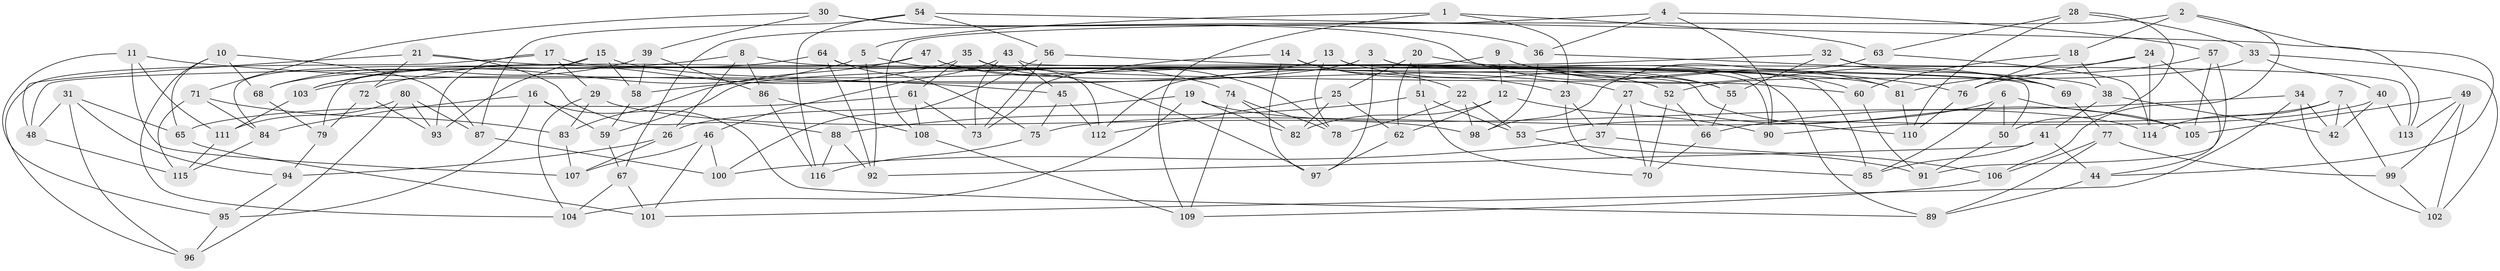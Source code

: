 // Generated by graph-tools (version 1.1) at 2025/16/03/09/25 04:16:21]
// undirected, 116 vertices, 232 edges
graph export_dot {
graph [start="1"]
  node [color=gray90,style=filled];
  1;
  2;
  3;
  4;
  5;
  6;
  7;
  8;
  9;
  10;
  11;
  12;
  13;
  14;
  15;
  16;
  17;
  18;
  19;
  20;
  21;
  22;
  23;
  24;
  25;
  26;
  27;
  28;
  29;
  30;
  31;
  32;
  33;
  34;
  35;
  36;
  37;
  38;
  39;
  40;
  41;
  42;
  43;
  44;
  45;
  46;
  47;
  48;
  49;
  50;
  51;
  52;
  53;
  54;
  55;
  56;
  57;
  58;
  59;
  60;
  61;
  62;
  63;
  64;
  65;
  66;
  67;
  68;
  69;
  70;
  71;
  72;
  73;
  74;
  75;
  76;
  77;
  78;
  79;
  80;
  81;
  82;
  83;
  84;
  85;
  86;
  87;
  88;
  89;
  90;
  91;
  92;
  93;
  94;
  95;
  96;
  97;
  98;
  99;
  100;
  101;
  102;
  103;
  104;
  105;
  106;
  107;
  108;
  109;
  110;
  111;
  112;
  113;
  114;
  115;
  116;
  1 -- 63;
  1 -- 5;
  1 -- 23;
  1 -- 109;
  2 -- 67;
  2 -- 106;
  2 -- 44;
  2 -- 18;
  3 -- 85;
  3 -- 89;
  3 -- 58;
  3 -- 97;
  4 -- 90;
  4 -- 57;
  4 -- 108;
  4 -- 36;
  5 -- 74;
  5 -- 103;
  5 -- 92;
  6 -- 50;
  6 -- 105;
  6 -- 85;
  6 -- 75;
  7 -- 99;
  7 -- 114;
  7 -- 42;
  7 -- 90;
  8 -- 103;
  8 -- 26;
  8 -- 81;
  8 -- 86;
  9 -- 69;
  9 -- 48;
  9 -- 12;
  9 -- 81;
  10 -- 68;
  10 -- 87;
  10 -- 65;
  10 -- 104;
  11 -- 107;
  11 -- 45;
  11 -- 95;
  11 -- 111;
  12 -- 62;
  12 -- 82;
  12 -- 90;
  13 -- 78;
  13 -- 90;
  13 -- 103;
  13 -- 55;
  14 -- 73;
  14 -- 22;
  14 -- 23;
  14 -- 97;
  15 -- 84;
  15 -- 52;
  15 -- 58;
  15 -- 93;
  16 -- 95;
  16 -- 89;
  16 -- 84;
  16 -- 59;
  17 -- 110;
  17 -- 93;
  17 -- 29;
  17 -- 96;
  18 -- 60;
  18 -- 38;
  18 -- 76;
  19 -- 104;
  19 -- 114;
  19 -- 82;
  19 -- 26;
  20 -- 62;
  20 -- 76;
  20 -- 25;
  20 -- 51;
  21 -- 48;
  21 -- 27;
  21 -- 88;
  21 -- 72;
  22 -- 53;
  22 -- 78;
  22 -- 98;
  23 -- 85;
  23 -- 37;
  24 -- 44;
  24 -- 112;
  24 -- 114;
  24 -- 76;
  25 -- 112;
  25 -- 62;
  25 -- 82;
  26 -- 94;
  26 -- 107;
  27 -- 37;
  27 -- 105;
  27 -- 70;
  28 -- 33;
  28 -- 50;
  28 -- 63;
  28 -- 110;
  29 -- 83;
  29 -- 104;
  29 -- 98;
  30 -- 71;
  30 -- 36;
  30 -- 39;
  30 -- 60;
  31 -- 65;
  31 -- 94;
  31 -- 96;
  31 -- 48;
  32 -- 59;
  32 -- 69;
  32 -- 55;
  32 -- 113;
  33 -- 40;
  33 -- 52;
  33 -- 102;
  34 -- 42;
  34 -- 101;
  34 -- 66;
  34 -- 102;
  35 -- 72;
  35 -- 61;
  35 -- 97;
  35 -- 60;
  36 -- 38;
  36 -- 98;
  37 -- 106;
  37 -- 100;
  38 -- 41;
  38 -- 42;
  39 -- 86;
  39 -- 58;
  39 -- 68;
  40 -- 53;
  40 -- 42;
  40 -- 113;
  41 -- 85;
  41 -- 92;
  41 -- 44;
  43 -- 46;
  43 -- 73;
  43 -- 50;
  43 -- 45;
  44 -- 89;
  45 -- 75;
  45 -- 112;
  46 -- 107;
  46 -- 100;
  46 -- 101;
  47 -- 78;
  47 -- 79;
  47 -- 55;
  47 -- 83;
  48 -- 115;
  49 -- 99;
  49 -- 113;
  49 -- 102;
  49 -- 105;
  50 -- 91;
  51 -- 88;
  51 -- 53;
  51 -- 70;
  52 -- 66;
  52 -- 70;
  53 -- 91;
  54 -- 56;
  54 -- 87;
  54 -- 116;
  54 -- 113;
  55 -- 66;
  56 -- 100;
  56 -- 73;
  56 -- 69;
  57 -- 81;
  57 -- 91;
  57 -- 105;
  58 -- 59;
  59 -- 67;
  60 -- 91;
  61 -- 65;
  61 -- 108;
  61 -- 73;
  62 -- 97;
  63 -- 98;
  63 -- 114;
  64 -- 68;
  64 -- 112;
  64 -- 75;
  64 -- 92;
  65 -- 101;
  66 -- 70;
  67 -- 101;
  67 -- 104;
  68 -- 79;
  69 -- 77;
  71 -- 115;
  71 -- 83;
  71 -- 84;
  72 -- 93;
  72 -- 79;
  74 -- 109;
  74 -- 78;
  74 -- 82;
  75 -- 116;
  76 -- 110;
  77 -- 106;
  77 -- 99;
  77 -- 89;
  79 -- 94;
  80 -- 87;
  80 -- 96;
  80 -- 111;
  80 -- 93;
  81 -- 110;
  83 -- 107;
  84 -- 115;
  86 -- 108;
  86 -- 116;
  87 -- 100;
  88 -- 92;
  88 -- 116;
  94 -- 95;
  95 -- 96;
  99 -- 102;
  103 -- 111;
  106 -- 109;
  108 -- 109;
  111 -- 115;
}
